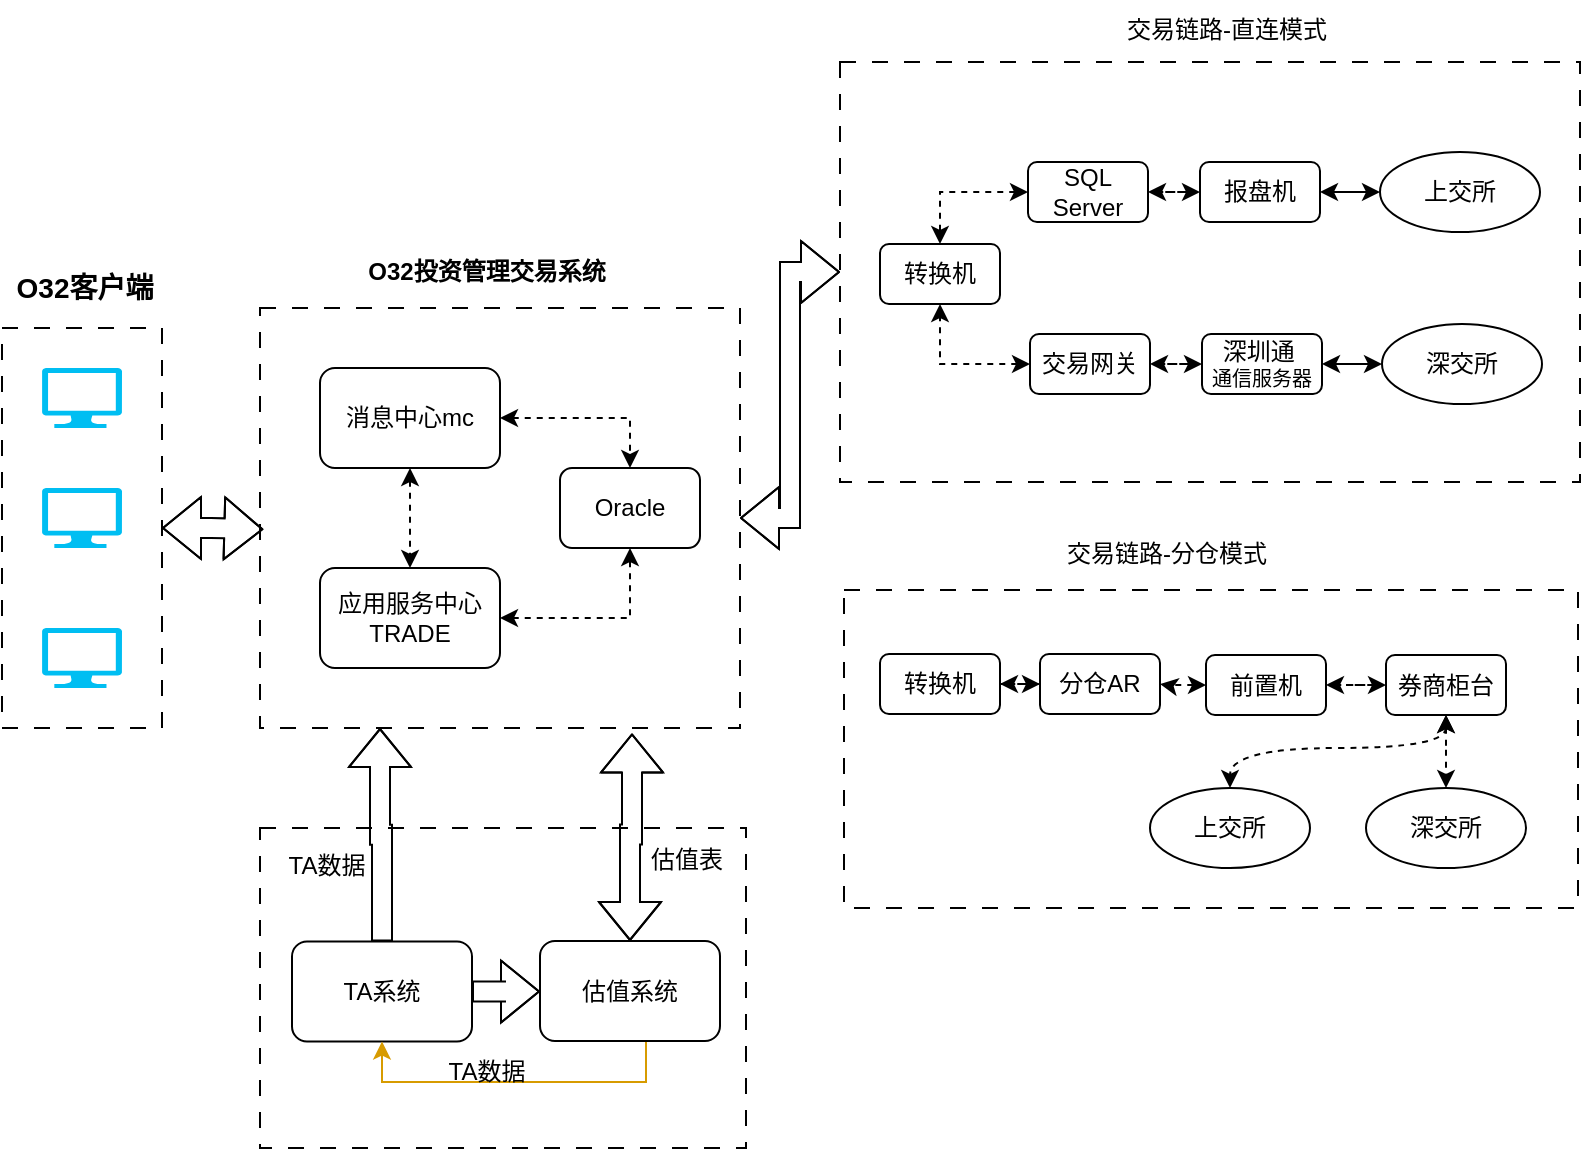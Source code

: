 <mxfile version="24.0.7" type="github">
  <diagram name="第 1 页" id="Hl0IDdzk9xqQNP-VrTFX">
    <mxGraphModel dx="1252" dy="503" grid="1" gridSize="10" guides="1" tooltips="1" connect="1" arrows="1" fold="1" page="1" pageScale="1" pageWidth="827" pageHeight="1169" math="0" shadow="0">
      <root>
        <mxCell id="0" />
        <mxCell id="1" parent="0" />
        <mxCell id="l2SVZ1lYcrZDh2CJXjzG-43" style="edgeStyle=orthogonalEdgeStyle;rounded=0;orthogonalLoop=1;jettySize=auto;html=1;entryX=0;entryY=0.5;entryDx=0;entryDy=0;shape=flexArrow;startArrow=block;" parent="1" source="l2SVZ1lYcrZDh2CJXjzG-11" target="l2SVZ1lYcrZDh2CJXjzG-15" edge="1">
          <mxGeometry relative="1" as="geometry" />
        </mxCell>
        <mxCell id="l2SVZ1lYcrZDh2CJXjzG-11" value="" style="rounded=0;whiteSpace=wrap;html=1;dashed=1;dashPattern=8 8;" parent="1" vertex="1">
          <mxGeometry x="157" y="202" width="240" height="210" as="geometry" />
        </mxCell>
        <mxCell id="l2SVZ1lYcrZDh2CJXjzG-8" value="" style="rounded=0;whiteSpace=wrap;html=1;fillStyle=auto;dashed=1;dashPattern=8 8;" parent="1" vertex="1">
          <mxGeometry x="28" y="212" width="80" height="200" as="geometry" />
        </mxCell>
        <mxCell id="l2SVZ1lYcrZDh2CJXjzG-1" value="" style="verticalLabelPosition=bottom;html=1;verticalAlign=top;align=center;strokeColor=none;fillColor=#00BEF2;shape=mxgraph.azure.computer;pointerEvents=1;" parent="1" vertex="1">
          <mxGeometry x="48" y="292" width="40" height="30" as="geometry" />
        </mxCell>
        <mxCell id="l2SVZ1lYcrZDh2CJXjzG-2" value="" style="verticalLabelPosition=bottom;html=1;verticalAlign=top;align=center;strokeColor=none;fillColor=#00BEF2;shape=mxgraph.azure.computer;pointerEvents=1;" parent="1" vertex="1">
          <mxGeometry x="48" y="362" width="40" height="30" as="geometry" />
        </mxCell>
        <mxCell id="l2SVZ1lYcrZDh2CJXjzG-13" value="" style="edgeStyle=orthogonalEdgeStyle;rounded=0;orthogonalLoop=1;jettySize=auto;html=1;startArrow=classic;startFill=1;dashed=1;" parent="1" source="l2SVZ1lYcrZDh2CJXjzG-3" target="l2SVZ1lYcrZDh2CJXjzG-5" edge="1">
          <mxGeometry relative="1" as="geometry" />
        </mxCell>
        <mxCell id="l2SVZ1lYcrZDh2CJXjzG-3" value="应用服务中心TRADE" style="rounded=1;whiteSpace=wrap;html=1;" parent="1" vertex="1">
          <mxGeometry x="187" y="332" width="90" height="50" as="geometry" />
        </mxCell>
        <mxCell id="l2SVZ1lYcrZDh2CJXjzG-5" value="Oracle" style="rounded=1;whiteSpace=wrap;html=1;" parent="1" vertex="1">
          <mxGeometry x="307" y="282" width="70" height="40" as="geometry" />
        </mxCell>
        <mxCell id="l2SVZ1lYcrZDh2CJXjzG-6" value="" style="verticalLabelPosition=bottom;html=1;verticalAlign=top;align=center;strokeColor=none;fillColor=#00BEF2;shape=mxgraph.azure.computer;pointerEvents=1;" parent="1" vertex="1">
          <mxGeometry x="48" y="232" width="40" height="30" as="geometry" />
        </mxCell>
        <mxCell id="l2SVZ1lYcrZDh2CJXjzG-14" value="" style="edgeStyle=orthogonalEdgeStyle;rounded=0;orthogonalLoop=1;jettySize=auto;html=1;startArrow=classic;startFill=1;dashed=1;" parent="1" source="l2SVZ1lYcrZDh2CJXjzG-7" target="l2SVZ1lYcrZDh2CJXjzG-3" edge="1">
          <mxGeometry relative="1" as="geometry" />
        </mxCell>
        <mxCell id="l2SVZ1lYcrZDh2CJXjzG-74" value="" style="edgeStyle=orthogonalEdgeStyle;rounded=0;orthogonalLoop=1;jettySize=auto;html=1;startArrow=classic;startFill=1;dashed=1;" parent="1" source="l2SVZ1lYcrZDh2CJXjzG-7" target="l2SVZ1lYcrZDh2CJXjzG-5" edge="1">
          <mxGeometry relative="1" as="geometry">
            <Array as="points">
              <mxPoint x="342" y="257" />
            </Array>
          </mxGeometry>
        </mxCell>
        <mxCell id="l2SVZ1lYcrZDh2CJXjzG-7" value="消息中心mc" style="rounded=1;whiteSpace=wrap;html=1;" parent="1" vertex="1">
          <mxGeometry x="187" y="232" width="90" height="50" as="geometry" />
        </mxCell>
        <mxCell id="l2SVZ1lYcrZDh2CJXjzG-10" value="&lt;p style=&quot;line-height: 100%;&quot;&gt;&lt;font style=&quot;font-size: 14px;&quot;&gt;O32客户端&lt;/font&gt;&lt;/p&gt;" style="text;strokeColor=none;fillColor=none;html=1;fontSize=24;fontStyle=1;verticalAlign=middle;align=center;" parent="1" vertex="1">
          <mxGeometry x="30" y="170" width="78" height="40" as="geometry" />
        </mxCell>
        <mxCell id="l2SVZ1lYcrZDh2CJXjzG-15" value="" style="rounded=0;whiteSpace=wrap;html=1;dashed=1;dashPattern=8 8;" parent="1" vertex="1">
          <mxGeometry x="447" y="79" width="370" height="210" as="geometry" />
        </mxCell>
        <mxCell id="l2SVZ1lYcrZDh2CJXjzG-16" value="交易链路-直连模式" style="text;html=1;align=center;verticalAlign=middle;resizable=0;points=[];autosize=1;strokeColor=none;fillColor=none;" parent="1" vertex="1">
          <mxGeometry x="580" y="48" width="120" height="30" as="geometry" />
        </mxCell>
        <mxCell id="l2SVZ1lYcrZDh2CJXjzG-17" value="转换机" style="rounded=1;whiteSpace=wrap;html=1;" parent="1" vertex="1">
          <mxGeometry x="467" y="170" width="60" height="30" as="geometry" />
        </mxCell>
        <mxCell id="l2SVZ1lYcrZDh2CJXjzG-26" value="" style="edgeStyle=orthogonalEdgeStyle;rounded=0;orthogonalLoop=1;jettySize=auto;html=1;startArrow=classic;startFill=1;dashed=1;" parent="1" source="l2SVZ1lYcrZDh2CJXjzG-18" target="l2SVZ1lYcrZDh2CJXjzG-17" edge="1">
          <mxGeometry relative="1" as="geometry" />
        </mxCell>
        <mxCell id="l2SVZ1lYcrZDh2CJXjzG-18" value="SQL Server" style="rounded=1;whiteSpace=wrap;html=1;" parent="1" vertex="1">
          <mxGeometry x="541" y="129" width="60" height="30" as="geometry" />
        </mxCell>
        <mxCell id="l2SVZ1lYcrZDh2CJXjzG-28" value="" style="edgeStyle=orthogonalEdgeStyle;rounded=0;orthogonalLoop=1;jettySize=auto;html=1;startArrow=classic;startFill=1;dashed=1;" parent="1" source="l2SVZ1lYcrZDh2CJXjzG-19" target="l2SVZ1lYcrZDh2CJXjzG-18" edge="1">
          <mxGeometry relative="1" as="geometry" />
        </mxCell>
        <mxCell id="l2SVZ1lYcrZDh2CJXjzG-19" value="报盘机" style="rounded=1;whiteSpace=wrap;html=1;" parent="1" vertex="1">
          <mxGeometry x="627" y="129" width="60" height="30" as="geometry" />
        </mxCell>
        <mxCell id="l2SVZ1lYcrZDh2CJXjzG-29" value="" style="edgeStyle=orthogonalEdgeStyle;rounded=0;orthogonalLoop=1;jettySize=auto;html=1;startArrow=classic;startFill=1;" parent="1" source="l2SVZ1lYcrZDh2CJXjzG-20" target="l2SVZ1lYcrZDh2CJXjzG-19" edge="1">
          <mxGeometry relative="1" as="geometry" />
        </mxCell>
        <mxCell id="l2SVZ1lYcrZDh2CJXjzG-20" value="上交所" style="ellipse;whiteSpace=wrap;html=1;" parent="1" vertex="1">
          <mxGeometry x="717" y="124" width="80" height="40" as="geometry" />
        </mxCell>
        <mxCell id="l2SVZ1lYcrZDh2CJXjzG-34" value="" style="edgeStyle=orthogonalEdgeStyle;rounded=0;orthogonalLoop=1;jettySize=auto;html=1;startArrow=classic;startFill=1;dashed=1;" parent="1" source="l2SVZ1lYcrZDh2CJXjzG-22" target="l2SVZ1lYcrZDh2CJXjzG-17" edge="1">
          <mxGeometry relative="1" as="geometry" />
        </mxCell>
        <mxCell id="l2SVZ1lYcrZDh2CJXjzG-22" value="交易网关" style="rounded=1;whiteSpace=wrap;html=1;" parent="1" vertex="1">
          <mxGeometry x="542" y="215" width="60" height="30" as="geometry" />
        </mxCell>
        <mxCell id="l2SVZ1lYcrZDh2CJXjzG-39" value="" style="edgeStyle=orthogonalEdgeStyle;rounded=0;orthogonalLoop=1;jettySize=auto;html=1;dashed=1;startArrow=classic;startFill=1;" parent="1" source="l2SVZ1lYcrZDh2CJXjzG-23" target="l2SVZ1lYcrZDh2CJXjzG-22" edge="1">
          <mxGeometry relative="1" as="geometry" />
        </mxCell>
        <mxCell id="l2SVZ1lYcrZDh2CJXjzG-23" value="深圳通&amp;nbsp;&lt;div style=&quot;font-size: 10px;&quot;&gt;通信服务器&lt;/div&gt;" style="rounded=1;whiteSpace=wrap;html=1;" parent="1" vertex="1">
          <mxGeometry x="628" y="215" width="60" height="30" as="geometry" />
        </mxCell>
        <mxCell id="l2SVZ1lYcrZDh2CJXjzG-32" value="" style="edgeStyle=orthogonalEdgeStyle;rounded=0;orthogonalLoop=1;jettySize=auto;html=1;startArrow=classic;startFill=1;" parent="1" source="l2SVZ1lYcrZDh2CJXjzG-24" target="l2SVZ1lYcrZDh2CJXjzG-23" edge="1">
          <mxGeometry relative="1" as="geometry" />
        </mxCell>
        <mxCell id="l2SVZ1lYcrZDh2CJXjzG-24" value="深交所" style="ellipse;whiteSpace=wrap;html=1;" parent="1" vertex="1">
          <mxGeometry x="718" y="210" width="80" height="40" as="geometry" />
        </mxCell>
        <mxCell id="l2SVZ1lYcrZDh2CJXjzG-35" value="&lt;font style=&quot;font-size: 12px;&quot;&gt;O32投资管理交易系统&lt;/font&gt;" style="text;strokeColor=none;fillColor=none;html=1;fontSize=24;fontStyle=1;verticalAlign=middle;align=center;" parent="1" vertex="1">
          <mxGeometry x="220" y="160" width="100" height="40" as="geometry" />
        </mxCell>
        <mxCell id="l2SVZ1lYcrZDh2CJXjzG-41" style="edgeStyle=orthogonalEdgeStyle;rounded=0;orthogonalLoop=1;jettySize=auto;html=1;entryX=0.007;entryY=0.527;entryDx=0;entryDy=0;entryPerimeter=0;shape=flexArrow;startArrow=block;" parent="1" source="l2SVZ1lYcrZDh2CJXjzG-8" target="l2SVZ1lYcrZDh2CJXjzG-11" edge="1">
          <mxGeometry relative="1" as="geometry" />
        </mxCell>
        <mxCell id="l2SVZ1lYcrZDh2CJXjzG-44" value="" style="rounded=0;whiteSpace=wrap;html=1;dashed=1;dashPattern=8 8;" parent="1" vertex="1">
          <mxGeometry x="449" y="343" width="367" height="159" as="geometry" />
        </mxCell>
        <mxCell id="l2SVZ1lYcrZDh2CJXjzG-45" value="交易链路-分仓模式" style="text;html=1;align=center;verticalAlign=middle;resizable=0;points=[];autosize=1;strokeColor=none;fillColor=none;" parent="1" vertex="1">
          <mxGeometry x="550" y="310" width="120" height="30" as="geometry" />
        </mxCell>
        <mxCell id="l2SVZ1lYcrZDh2CJXjzG-46" value="转换机" style="rounded=1;whiteSpace=wrap;html=1;" parent="1" vertex="1">
          <mxGeometry x="467" y="375" width="60" height="30" as="geometry" />
        </mxCell>
        <mxCell id="l2SVZ1lYcrZDh2CJXjzG-53" value="" style="edgeStyle=orthogonalEdgeStyle;rounded=0;orthogonalLoop=1;jettySize=auto;html=1;startArrow=classic;startFill=1;dashed=1;" parent="1" source="l2SVZ1lYcrZDh2CJXjzG-47" target="l2SVZ1lYcrZDh2CJXjzG-46" edge="1">
          <mxGeometry relative="1" as="geometry" />
        </mxCell>
        <mxCell id="l2SVZ1lYcrZDh2CJXjzG-47" value="分仓AR" style="rounded=1;whiteSpace=wrap;html=1;" parent="1" vertex="1">
          <mxGeometry x="547" y="375" width="60" height="30" as="geometry" />
        </mxCell>
        <mxCell id="l2SVZ1lYcrZDh2CJXjzG-54" value="" style="edgeStyle=orthogonalEdgeStyle;rounded=0;orthogonalLoop=1;jettySize=auto;html=1;startArrow=classic;startFill=1;dashed=1;" parent="1" source="l2SVZ1lYcrZDh2CJXjzG-48" target="l2SVZ1lYcrZDh2CJXjzG-47" edge="1">
          <mxGeometry relative="1" as="geometry" />
        </mxCell>
        <mxCell id="l2SVZ1lYcrZDh2CJXjzG-48" value="前置机" style="rounded=1;whiteSpace=wrap;html=1;" parent="1" vertex="1">
          <mxGeometry x="630" y="375.5" width="60" height="30" as="geometry" />
        </mxCell>
        <mxCell id="l2SVZ1lYcrZDh2CJXjzG-55" value="" style="edgeStyle=orthogonalEdgeStyle;rounded=0;orthogonalLoop=1;jettySize=auto;html=1;startArrow=classic;startFill=1;dashed=1;" parent="1" source="l2SVZ1lYcrZDh2CJXjzG-49" target="l2SVZ1lYcrZDh2CJXjzG-48" edge="1">
          <mxGeometry relative="1" as="geometry" />
        </mxCell>
        <mxCell id="l2SVZ1lYcrZDh2CJXjzG-57" style="edgeStyle=orthogonalEdgeStyle;rounded=0;orthogonalLoop=1;jettySize=auto;html=1;startArrow=classic;startFill=1;dashed=1;" parent="1" source="l2SVZ1lYcrZDh2CJXjzG-49" target="l2SVZ1lYcrZDh2CJXjzG-51" edge="1">
          <mxGeometry relative="1" as="geometry" />
        </mxCell>
        <mxCell id="l2SVZ1lYcrZDh2CJXjzG-58" style="edgeStyle=orthogonalEdgeStyle;rounded=0;orthogonalLoop=1;jettySize=auto;html=1;entryX=0.5;entryY=0;entryDx=0;entryDy=0;curved=1;startArrow=classic;startFill=1;dashed=1;" parent="1" source="l2SVZ1lYcrZDh2CJXjzG-49" target="l2SVZ1lYcrZDh2CJXjzG-50" edge="1">
          <mxGeometry relative="1" as="geometry">
            <Array as="points">
              <mxPoint x="750" y="422" />
              <mxPoint x="642" y="422" />
            </Array>
          </mxGeometry>
        </mxCell>
        <mxCell id="l2SVZ1lYcrZDh2CJXjzG-49" value="券商柜台" style="rounded=1;whiteSpace=wrap;html=1;" parent="1" vertex="1">
          <mxGeometry x="720" y="375.5" width="60" height="30" as="geometry" />
        </mxCell>
        <mxCell id="l2SVZ1lYcrZDh2CJXjzG-50" value="上交所" style="ellipse;whiteSpace=wrap;html=1;" parent="1" vertex="1">
          <mxGeometry x="602" y="442" width="80" height="40" as="geometry" />
        </mxCell>
        <mxCell id="l2SVZ1lYcrZDh2CJXjzG-51" value="深交所" style="ellipse;whiteSpace=wrap;html=1;" parent="1" vertex="1">
          <mxGeometry x="710" y="442" width="80" height="40" as="geometry" />
        </mxCell>
        <mxCell id="l2SVZ1lYcrZDh2CJXjzG-59" value="" style="rounded=0;whiteSpace=wrap;html=1;dashed=1;dashPattern=8 8;" parent="1" vertex="1">
          <mxGeometry x="157" y="462" width="243" height="160" as="geometry" />
        </mxCell>
        <mxCell id="l2SVZ1lYcrZDh2CJXjzG-62" style="edgeStyle=orthogonalEdgeStyle;rounded=0;orthogonalLoop=1;jettySize=auto;html=1;entryX=0.25;entryY=1;entryDx=0;entryDy=0;shape=flexArrow;" parent="1" source="l2SVZ1lYcrZDh2CJXjzG-60" target="l2SVZ1lYcrZDh2CJXjzG-11" edge="1">
          <mxGeometry relative="1" as="geometry" />
        </mxCell>
        <mxCell id="l2SVZ1lYcrZDh2CJXjzG-66" value="" style="edgeStyle=orthogonalEdgeStyle;rounded=0;orthogonalLoop=1;jettySize=auto;html=1;shape=flexArrow;" parent="1" source="l2SVZ1lYcrZDh2CJXjzG-60" target="l2SVZ1lYcrZDh2CJXjzG-61" edge="1">
          <mxGeometry relative="1" as="geometry">
            <Array as="points">
              <mxPoint x="280" y="544" />
              <mxPoint x="280" y="544" />
            </Array>
          </mxGeometry>
        </mxCell>
        <mxCell id="l2SVZ1lYcrZDh2CJXjzG-60" value="TA系统" style="rounded=1;whiteSpace=wrap;html=1;" parent="1" vertex="1">
          <mxGeometry x="173" y="518.75" width="90" height="50" as="geometry" />
        </mxCell>
        <mxCell id="l2SVZ1lYcrZDh2CJXjzG-68" style="edgeStyle=orthogonalEdgeStyle;rounded=0;orthogonalLoop=1;jettySize=auto;html=1;entryX=0.5;entryY=1;entryDx=0;entryDy=0;fillColor=#ffe6cc;strokeColor=#d79b00;" parent="1" source="l2SVZ1lYcrZDh2CJXjzG-61" target="l2SVZ1lYcrZDh2CJXjzG-60" edge="1">
          <mxGeometry relative="1" as="geometry">
            <Array as="points">
              <mxPoint x="350" y="589" />
              <mxPoint x="218" y="589" />
            </Array>
          </mxGeometry>
        </mxCell>
        <mxCell id="l2SVZ1lYcrZDh2CJXjzG-61" value="估值系统" style="rounded=1;whiteSpace=wrap;html=1;" parent="1" vertex="1">
          <mxGeometry x="297" y="518.5" width="90" height="50" as="geometry" />
        </mxCell>
        <mxCell id="l2SVZ1lYcrZDh2CJXjzG-63" style="edgeStyle=orthogonalEdgeStyle;rounded=0;orthogonalLoop=1;jettySize=auto;html=1;entryX=0.775;entryY=1.013;entryDx=0;entryDy=0;entryPerimeter=0;shape=flexArrow;startArrow=block;" parent="1" source="l2SVZ1lYcrZDh2CJXjzG-61" target="l2SVZ1lYcrZDh2CJXjzG-11" edge="1">
          <mxGeometry relative="1" as="geometry" />
        </mxCell>
        <mxCell id="l2SVZ1lYcrZDh2CJXjzG-64" value="TA数据" style="text;html=1;align=center;verticalAlign=middle;resizable=0;points=[];autosize=1;strokeColor=none;fillColor=none;" parent="1" vertex="1">
          <mxGeometry x="160" y="465.5" width="60" height="30" as="geometry" />
        </mxCell>
        <mxCell id="l2SVZ1lYcrZDh2CJXjzG-65" value="估值表" style="text;html=1;align=center;verticalAlign=middle;resizable=0;points=[];autosize=1;strokeColor=none;fillColor=none;" parent="1" vertex="1">
          <mxGeometry x="340" y="463" width="60" height="30" as="geometry" />
        </mxCell>
        <mxCell id="l2SVZ1lYcrZDh2CJXjzG-67" value="TA数据" style="text;html=1;align=center;verticalAlign=middle;resizable=0;points=[];autosize=1;strokeColor=none;fillColor=none;" parent="1" vertex="1">
          <mxGeometry x="240" y="568.75" width="60" height="30" as="geometry" />
        </mxCell>
      </root>
    </mxGraphModel>
  </diagram>
</mxfile>
